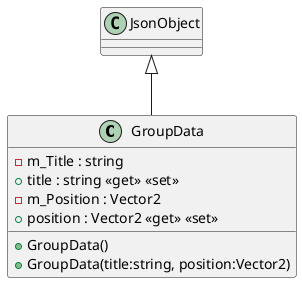 @startuml
class GroupData {
    - m_Title : string
    + title : string <<get>> <<set>>
    - m_Position : Vector2
    + position : Vector2 <<get>> <<set>>
    + GroupData()
    + GroupData(title:string, position:Vector2)
}
JsonObject <|-- GroupData
@enduml
